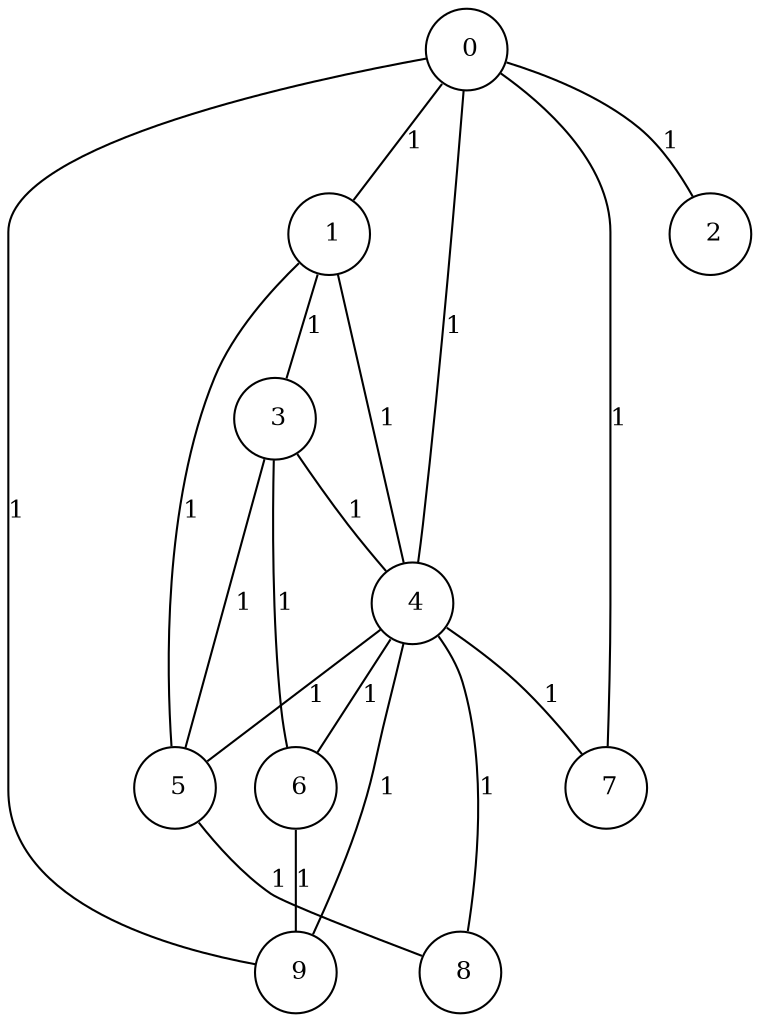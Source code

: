 graph G {
size="8.5,11;"
ratio = "expand;"
fixedsize="true;"
overlap="scale;"
node[shape=circle,width=.12,hight=.12,fontsize=12]
edge[fontsize=12]

0[label=" 0" color=black, pos="1.15123,2.1078483!"];
1[label=" 1" color=black, pos="1.3635983,2.3313858!"];
2[label=" 2" color=black, pos="0.42732772,2.5835703!"];
3[label=" 3" color=black, pos="0.65874663,1.4874269!"];
4[label=" 4" color=black, pos="2.8830366,2.5177147!"];
5[label=" 5" color=black, pos="2.5575606,2.829939!"];
6[label=" 6" color=black, pos="0.24432699,1.7293601!"];
7[label=" 7" color=black, pos="1.9848446,1.8975603!"];
8[label=" 8" color=black, pos="2.4107879,2.783282!"];
9[label=" 9" color=black, pos="1.2936781,1.8655348!"];
0--1[label="1"]
0--2[label="1"]
0--4[label="1"]
0--7[label="1"]
0--9[label="1"]
1--3[label="1"]
1--4[label="1"]
1--5[label="1"]
3--4[label="1"]
3--5[label="1"]
3--6[label="1"]
4--5[label="1"]
4--6[label="1"]
4--7[label="1"]
4--8[label="1"]
4--9[label="1"]
5--8[label="1"]
6--9[label="1"]

}
